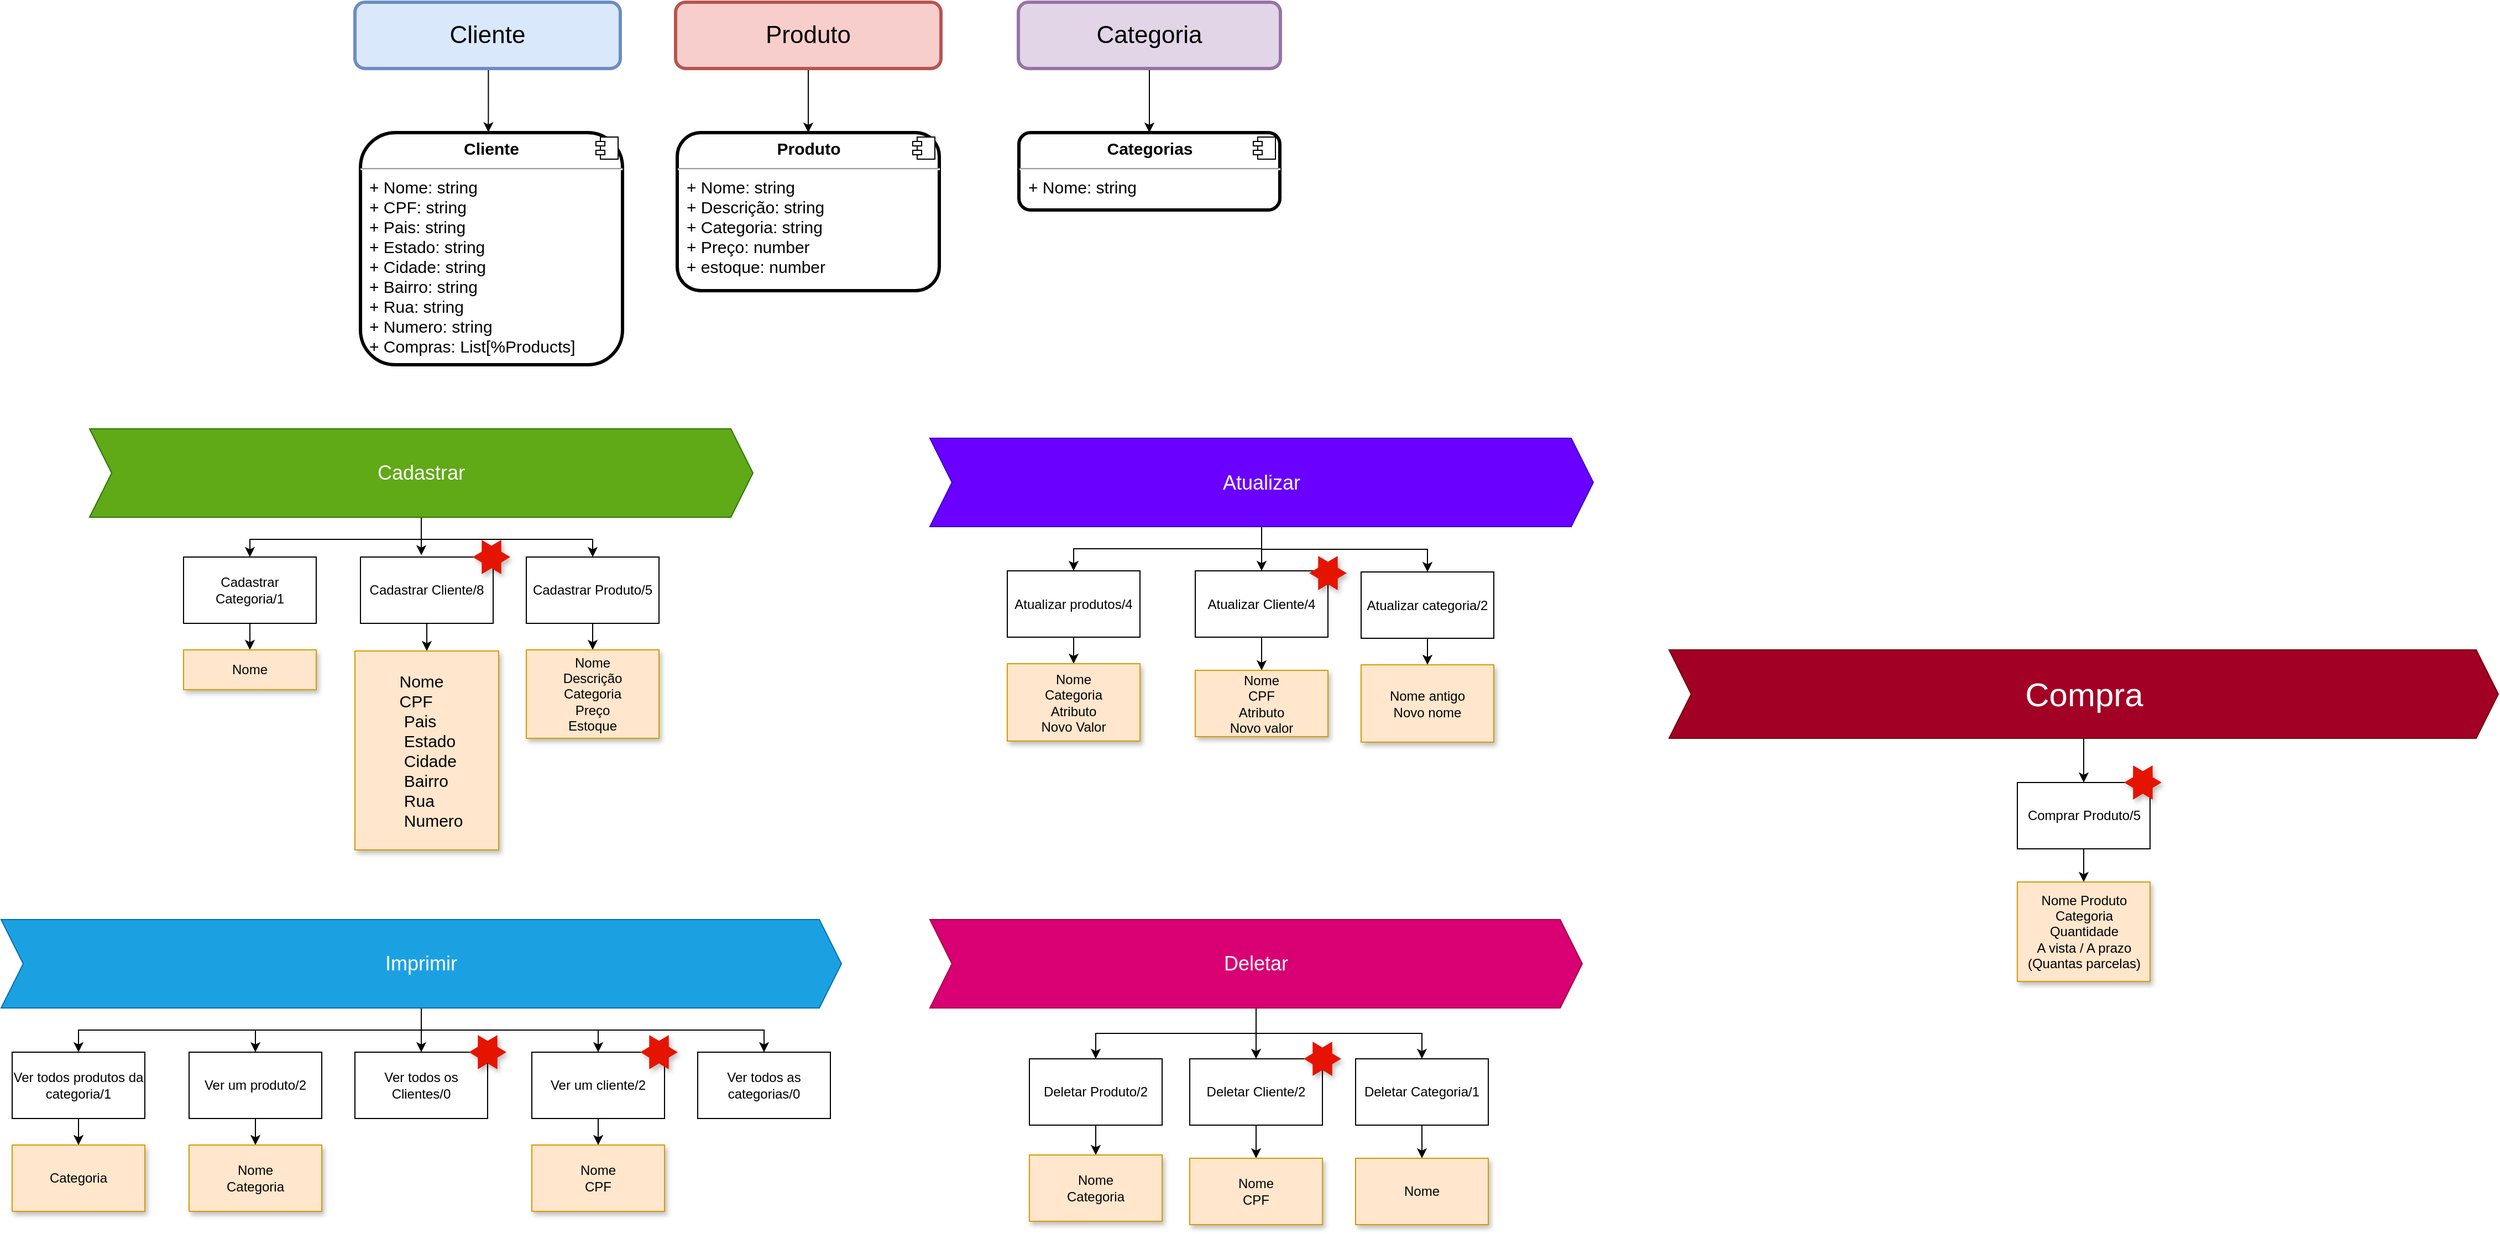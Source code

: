 <mxfile version="12.2.4" pages="1"><diagram id="4yEVbJRexRHmk_yXshak" name="Page-1"><mxGraphModel dx="1140" dy="807" grid="1" gridSize="10" guides="1" tooltips="1" connect="1" arrows="1" fold="1" page="1" pageScale="1" pageWidth="3300" pageHeight="4681" math="0" shadow="0"><root><mxCell id="0"/><mxCell id="1" parent="0"/><mxCell id="98" style="edgeStyle=orthogonalEdgeStyle;rounded=0;orthogonalLoop=1;jettySize=auto;html=1;entryX=0.488;entryY=-0.002;entryDx=0;entryDy=0;entryPerimeter=0;" parent="1" source="84" target="85" edge="1"><mxGeometry relative="1" as="geometry"><Array as="points"><mxPoint x="580" y="169"/></Array></mxGeometry></mxCell><mxCell id="84" value="Cliente" style="rounded=1;whiteSpace=wrap;html=1;strokeWidth=3;fillColor=#dae8fc;strokeColor=#6c8ebf;shadow=0;comic=0;glass=0;fontSize=22;" parent="1" vertex="1"><mxGeometry x="460" y="77" width="240" height="60" as="geometry"/></mxCell><mxCell id="85" value="&lt;p style=&quot;margin: 6px 0px 0px ; text-align: center ; font-size: 15px&quot;&gt;&lt;b style=&quot;font-size: 15px&quot;&gt;Cliente&lt;/b&gt;&lt;/p&gt;&lt;hr style=&quot;font-size: 15px&quot;&gt;&lt;p style=&quot;margin: 0px 0px 0px 8px ; font-size: 15px&quot;&gt;+ Nome: string&lt;/p&gt;&lt;p style=&quot;margin: 0px 0px 0px 8px ; font-size: 15px&quot;&gt;+ CPF: string&lt;/p&gt;&lt;p style=&quot;margin: 0px 0px 0px 8px ; font-size: 15px&quot;&gt;+ Pais: string&lt;/p&gt;&lt;p style=&quot;margin: 0px 0px 0px 8px ; font-size: 15px&quot;&gt;+ Estado: string&lt;/p&gt;&lt;p style=&quot;margin: 0px 0px 0px 8px ; font-size: 15px&quot;&gt;+ Cidade: string&lt;/p&gt;&lt;p style=&quot;margin: 0px 0px 0px 8px ; font-size: 15px&quot;&gt;+ Bairro: string&lt;/p&gt;&lt;p style=&quot;margin: 0px 0px 0px 8px ; font-size: 15px&quot;&gt;+ Rua: string&lt;/p&gt;&lt;p style=&quot;margin: 0px 0px 0px 8px ; font-size: 15px&quot;&gt;+ Numero: string&lt;br style=&quot;font-size: 15px&quot;&gt;+ Compras: List[%Products]&lt;/p&gt;" style="align=left;overflow=fill;html=1;rounded=1;shadow=0;glass=0;comic=0;strokeWidth=3;gradientColor=none;fontSize=15;" parent="1" vertex="1"><mxGeometry x="465" y="195" width="237" height="210" as="geometry"/></mxCell><mxCell id="86" value="" style="shape=component;jettyWidth=8;jettyHeight=4;" parent="85" vertex="1"><mxGeometry x="1" width="20" height="20" relative="1" as="geometry"><mxPoint x="-24" y="4" as="offset"/></mxGeometry></mxCell><mxCell id="159" style="edgeStyle=orthogonalEdgeStyle;rounded=0;orthogonalLoop=1;jettySize=auto;html=1;entryX=0.5;entryY=0;entryDx=0;entryDy=0;fontSize=18;" parent="1" source="89" target="90" edge="1"><mxGeometry relative="1" as="geometry"/></mxCell><mxCell id="89" value="Produto" style="rounded=1;whiteSpace=wrap;html=1;strokeWidth=3;fillColor=#f8cecc;strokeColor=#b85450;shadow=0;comic=0;glass=0;fontSize=22;" parent="1" vertex="1"><mxGeometry x="750" y="77" width="240" height="60" as="geometry"/></mxCell><mxCell id="90" value="&lt;p style=&quot;margin: 6px 0px 0px ; text-align: center ; font-size: 15px&quot;&gt;&lt;b style=&quot;font-size: 15px&quot;&gt;Produto&lt;/b&gt;&lt;/p&gt;&lt;hr style=&quot;font-size: 15px&quot;&gt;&lt;p style=&quot;margin: 0px 0px 0px 8px ; font-size: 15px&quot;&gt;+ Nome: string&lt;/p&gt;&lt;p style=&quot;margin: 0px 0px 0px 8px ; font-size: 15px&quot;&gt;+ Descrição: string&lt;br style=&quot;font-size: 15px&quot;&gt;+ Categoria: string&lt;/p&gt;&lt;p style=&quot;margin: 0px 0px 0px 8px ; font-size: 15px&quot;&gt;+ Preço: number&lt;br style=&quot;font-size: 15px&quot;&gt;&lt;/p&gt;&lt;p style=&quot;margin: 0px 0px 0px 8px ; font-size: 15px&quot;&gt;+ estoque: number&lt;/p&gt;" style="align=left;overflow=fill;html=1;rounded=1;shadow=0;glass=0;comic=0;strokeWidth=3;gradientColor=none;fontSize=15;" parent="1" vertex="1"><mxGeometry x="751.5" y="195" width="237" height="143" as="geometry"/></mxCell><mxCell id="91" value="" style="shape=component;jettyWidth=8;jettyHeight=4;" parent="90" vertex="1"><mxGeometry x="1" width="20" height="20" relative="1" as="geometry"><mxPoint x="-24" y="4" as="offset"/></mxGeometry></mxCell><mxCell id="160" style="edgeStyle=orthogonalEdgeStyle;rounded=0;orthogonalLoop=1;jettySize=auto;html=1;entryX=0.5;entryY=0;entryDx=0;entryDy=0;fontSize=18;" parent="1" source="95" target="96" edge="1"><mxGeometry relative="1" as="geometry"/></mxCell><mxCell id="95" value="Categoria" style="rounded=1;whiteSpace=wrap;html=1;strokeWidth=3;fillColor=#e1d5e7;strokeColor=#9673a6;shadow=0;comic=0;glass=0;fontSize=22;" parent="1" vertex="1"><mxGeometry x="1060" y="77" width="237" height="60" as="geometry"/></mxCell><mxCell id="96" value="&lt;p style=&quot;margin: 6px 0px 0px ; text-align: center ; font-size: 15px&quot;&gt;&lt;b style=&quot;font-size: 15px&quot;&gt;Categorias&lt;/b&gt;&lt;/p&gt;&lt;hr style=&quot;font-size: 15px&quot;&gt;&lt;p style=&quot;margin: 0px 0px 0px 8px ; font-size: 15px&quot;&gt;+ Nome: string&lt;/p&gt;&lt;p style=&quot;margin: 0px 0px 0px 8px ; font-size: 15px&quot;&gt;&lt;br style=&quot;font-size: 15px&quot;&gt;&lt;/p&gt;" style="align=left;overflow=fill;html=1;rounded=1;shadow=0;glass=0;comic=0;strokeWidth=3;gradientColor=none;fontSize=15;" parent="1" vertex="1"><mxGeometry x="1060.5" y="195" width="236" height="70" as="geometry"/></mxCell><mxCell id="97" value="" style="shape=component;jettyWidth=8;jettyHeight=4;" parent="96" vertex="1"><mxGeometry x="1" width="20" height="20" relative="1" as="geometry"><mxPoint x="-24" y="4" as="offset"/></mxGeometry></mxCell><mxCell id="123" style="edgeStyle=orthogonalEdgeStyle;rounded=0;orthogonalLoop=1;jettySize=auto;html=1;entryX=0.459;entryY=-0.027;entryDx=0;entryDy=0;entryPerimeter=0;fontSize=18;" parent="1" source="104" target="110" edge="1"><mxGeometry relative="1" as="geometry"/></mxCell><mxCell id="124" style="edgeStyle=orthogonalEdgeStyle;rounded=0;orthogonalLoop=1;jettySize=auto;html=1;entryX=0.5;entryY=0;entryDx=0;entryDy=0;fontSize=18;" parent="1" source="104" target="108" edge="1"><mxGeometry relative="1" as="geometry"/></mxCell><mxCell id="125" style="edgeStyle=orthogonalEdgeStyle;rounded=0;orthogonalLoop=1;jettySize=auto;html=1;entryX=0.5;entryY=0;entryDx=0;entryDy=0;fontSize=18;" parent="1" source="104" target="116" edge="1"><mxGeometry relative="1" as="geometry"/></mxCell><mxCell id="104" value="Cadastrar" style="shape=step;perimeter=stepPerimeter;whiteSpace=wrap;html=1;fixedSize=1;fontSize=18;fillColor=#60a917;strokeColor=#2D7600;fontColor=#ffffff;" parent="1" vertex="1"><mxGeometry x="220" y="463" width="600" height="80" as="geometry"/></mxCell><mxCell id="138" style="edgeStyle=orthogonalEdgeStyle;rounded=0;orthogonalLoop=1;jettySize=auto;html=1;fontSize=18;" parent="1" source="105" target="133" edge="1"><mxGeometry relative="1" as="geometry"/></mxCell><mxCell id="139" style="edgeStyle=orthogonalEdgeStyle;rounded=0;orthogonalLoop=1;jettySize=auto;html=1;entryX=0.5;entryY=0;entryDx=0;entryDy=0;fontSize=18;" parent="1" source="105" target="130" edge="1"><mxGeometry relative="1" as="geometry"/></mxCell><mxCell id="140" style="edgeStyle=orthogonalEdgeStyle;rounded=0;orthogonalLoop=1;jettySize=auto;html=1;entryX=0.5;entryY=0;entryDx=0;entryDy=0;fontSize=18;" parent="1" source="105" target="136" edge="1"><mxGeometry relative="1" as="geometry"/></mxCell><mxCell id="105" value="Atualizar" style="shape=step;perimeter=stepPerimeter;whiteSpace=wrap;html=1;fixedSize=1;fontSize=18;fillColor=#6a00ff;strokeColor=#3700CC;fontColor=#ffffff;" parent="1" vertex="1"><mxGeometry x="980" y="471.5" width="600" height="80" as="geometry"/></mxCell><mxCell id="153" style="edgeStyle=orthogonalEdgeStyle;rounded=0;orthogonalLoop=1;jettySize=auto;html=1;fontSize=18;" parent="1" source="106" target="151" edge="1"><mxGeometry relative="1" as="geometry"/></mxCell><mxCell id="154" style="edgeStyle=orthogonalEdgeStyle;rounded=0;orthogonalLoop=1;jettySize=auto;html=1;fontSize=18;" parent="1" source="106" target="148" edge="1"><mxGeometry relative="1" as="geometry"/></mxCell><mxCell id="155" style="edgeStyle=orthogonalEdgeStyle;rounded=0;orthogonalLoop=1;jettySize=auto;html=1;entryX=0.5;entryY=0;entryDx=0;entryDy=0;fontSize=18;" parent="1" source="106" target="152" edge="1"><mxGeometry relative="1" as="geometry"/></mxCell><mxCell id="156" style="edgeStyle=orthogonalEdgeStyle;rounded=0;orthogonalLoop=1;jettySize=auto;html=1;entryX=0.5;entryY=0;entryDx=0;entryDy=0;fontSize=18;" parent="1" source="106" target="142" edge="1"><mxGeometry relative="1" as="geometry"/></mxCell><mxCell id="157" style="edgeStyle=orthogonalEdgeStyle;rounded=0;orthogonalLoop=1;jettySize=auto;html=1;fontSize=18;" parent="1" source="106" target="145" edge="1"><mxGeometry relative="1" as="geometry"/></mxCell><mxCell id="106" value="Imprimir" style="shape=step;perimeter=stepPerimeter;whiteSpace=wrap;html=1;fixedSize=1;fontSize=18;fillColor=#1ba1e2;strokeColor=#006EAF;fontColor=#ffffff;" parent="1" vertex="1"><mxGeometry x="140" y="907" width="760" height="80" as="geometry"/></mxCell><mxCell id="173" style="edgeStyle=orthogonalEdgeStyle;rounded=0;orthogonalLoop=1;jettySize=auto;html=1;entryX=0.5;entryY=0;entryDx=0;entryDy=0;fontSize=18;" parent="1" source="107" target="168" edge="1"><mxGeometry relative="1" as="geometry"/></mxCell><mxCell id="174" style="edgeStyle=orthogonalEdgeStyle;rounded=0;orthogonalLoop=1;jettySize=auto;html=1;fontSize=18;" parent="1" source="107" target="171" edge="1"><mxGeometry relative="1" as="geometry"/></mxCell><mxCell id="175" style="edgeStyle=orthogonalEdgeStyle;rounded=0;orthogonalLoop=1;jettySize=auto;html=1;entryX=0.5;entryY=0;entryDx=0;entryDy=0;fontSize=18;" parent="1" source="107" target="165" edge="1"><mxGeometry relative="1" as="geometry"/></mxCell><mxCell id="107" value="Deletar" style="shape=step;perimeter=stepPerimeter;whiteSpace=wrap;html=1;fixedSize=1;fontSize=18;fillColor=#d80073;strokeColor=#A50040;fontColor=#ffffff;" parent="1" vertex="1"><mxGeometry x="980" y="907" width="590" height="80" as="geometry"/></mxCell><mxCell id="121" style="edgeStyle=orthogonalEdgeStyle;rounded=0;orthogonalLoop=1;jettySize=auto;html=1;entryX=0.5;entryY=0;entryDx=0;entryDy=0;fontSize=18;" parent="1" source="108" target="109" edge="1"><mxGeometry relative="1" as="geometry"/></mxCell><mxCell id="108" value="Cadastrar Produto/5" style="rounded=0;whiteSpace=wrap;html=1;" parent="1" vertex="1"><mxGeometry x="615" y="579" width="120" height="60" as="geometry"/></mxCell><mxCell id="109" value="Nome&lt;br&gt;Descrição&lt;br&gt;Categoria&lt;br&gt;Preço&lt;br&gt;Estoque" style="rounded=0;whiteSpace=wrap;html=1;fillColor=#ffe6cc;strokeColor=#d79b00;gradientColor=none;glass=0;shadow=1;" parent="1" vertex="1"><mxGeometry x="615" y="663" width="120" height="80" as="geometry"/></mxCell><mxCell id="120" style="edgeStyle=orthogonalEdgeStyle;rounded=0;orthogonalLoop=1;jettySize=auto;html=1;fontSize=18;" parent="1" source="110" target="112" edge="1"><mxGeometry relative="1" as="geometry"/></mxCell><mxCell id="110" value="Cadastrar Cliente/8" style="rounded=0;whiteSpace=wrap;html=1;" parent="1" vertex="1"><mxGeometry x="465" y="579" width="120" height="60" as="geometry"/></mxCell><mxCell id="112" value="&lt;p style=&quot;font-size: 15px ; text-align: left ; white-space: nowrap ; margin: 0px 0px 0px 8px&quot;&gt;Nome&lt;/p&gt;&lt;p style=&quot;font-size: 15px ; text-align: left ; white-space: nowrap ; margin: 0px 0px 0px 8px&quot;&gt;CPF&lt;/p&gt;&lt;p style=&quot;font-size: 15px ; text-align: left ; white-space: nowrap ; margin: 0px 0px 0px 8px&quot;&gt;&amp;nbsp;Pais&lt;/p&gt;&lt;p style=&quot;font-size: 15px ; text-align: left ; white-space: nowrap ; margin: 0px 0px 0px 8px&quot;&gt;&amp;nbsp;Estado&lt;/p&gt;&lt;p style=&quot;font-size: 15px ; text-align: left ; white-space: nowrap ; margin: 0px 0px 0px 8px&quot;&gt;&amp;nbsp;Cidade&lt;/p&gt;&lt;p style=&quot;font-size: 15px ; text-align: left ; white-space: nowrap ; margin: 0px 0px 0px 8px&quot;&gt;&amp;nbsp;Bairro&lt;/p&gt;&lt;p style=&quot;font-size: 15px ; text-align: left ; white-space: nowrap ; margin: 0px 0px 0px 8px&quot;&gt;&amp;nbsp;Rua&lt;/p&gt;&lt;p style=&quot;font-size: 15px ; text-align: left ; white-space: nowrap ; margin: 0px 0px 0px 8px&quot;&gt;&amp;nbsp;Numero&lt;/p&gt;" style="rounded=0;whiteSpace=wrap;html=1;fillColor=#ffe6cc;strokeColor=#d79b00;gradientColor=none;glass=0;shadow=1;" parent="1" vertex="1"><mxGeometry x="460" y="664" width="130" height="180" as="geometry"/></mxCell><mxCell id="119" style="edgeStyle=orthogonalEdgeStyle;rounded=0;orthogonalLoop=1;jettySize=auto;html=1;fontSize=18;" parent="1" source="116" target="117" edge="1"><mxGeometry relative="1" as="geometry"/></mxCell><mxCell id="116" value="Cadastrar Categoria/1" style="rounded=0;whiteSpace=wrap;html=1;" parent="1" vertex="1"><mxGeometry x="305" y="579" width="120" height="60" as="geometry"/></mxCell><mxCell id="117" value="Nome&lt;br&gt;" style="rounded=0;whiteSpace=wrap;html=1;fillColor=#ffe6cc;strokeColor=#d79b00;gradientColor=none;glass=0;shadow=1;" parent="1" vertex="1"><mxGeometry x="305" y="663" width="120" height="36" as="geometry"/></mxCell><mxCell id="129" style="edgeStyle=orthogonalEdgeStyle;rounded=0;orthogonalLoop=1;jettySize=auto;html=1;entryX=0.5;entryY=0;entryDx=0;entryDy=0;" parent="1" source="130" target="131" edge="1"><mxGeometry relative="1" as="geometry"/></mxCell><mxCell id="130" value="Atualizar produtos/4" style="rounded=0;whiteSpace=wrap;html=1;" parent="1" vertex="1"><mxGeometry x="1050" y="591.5" width="120" height="60" as="geometry"/></mxCell><mxCell id="131" value="Nome&lt;br&gt;Categoria&lt;br&gt;Atributo&lt;br&gt;Novo Valor" style="rounded=0;whiteSpace=wrap;html=1;fillColor=#ffe6cc;strokeColor=#d79b00;gradientColor=none;glass=0;shadow=1;" parent="1" vertex="1"><mxGeometry x="1050" y="675.5" width="120" height="70" as="geometry"/></mxCell><mxCell id="132" style="edgeStyle=orthogonalEdgeStyle;rounded=0;orthogonalLoop=1;jettySize=auto;html=1;entryX=0.5;entryY=0;entryDx=0;entryDy=0;" parent="1" source="133" target="134" edge="1"><mxGeometry relative="1" as="geometry"/></mxCell><mxCell id="133" value="Atualizar Cliente/4" style="rounded=0;whiteSpace=wrap;html=1;" parent="1" vertex="1"><mxGeometry x="1220" y="591.5" width="120" height="60" as="geometry"/></mxCell><mxCell id="134" value="Nome&lt;br&gt;CPF&lt;br&gt;Atributo&lt;br&gt;Novo valor" style="rounded=0;whiteSpace=wrap;html=1;fillColor=#ffe6cc;strokeColor=#d79b00;gradientColor=none;glass=0;shadow=1;" parent="1" vertex="1"><mxGeometry x="1220" y="681.5" width="120" height="60" as="geometry"/></mxCell><mxCell id="135" style="edgeStyle=orthogonalEdgeStyle;rounded=0;orthogonalLoop=1;jettySize=auto;html=1;entryX=0.5;entryY=0;entryDx=0;entryDy=0;" parent="1" source="136" target="137" edge="1"><mxGeometry relative="1" as="geometry"/></mxCell><mxCell id="136" value="Atualizar categoria/2" style="rounded=0;whiteSpace=wrap;html=1;" parent="1" vertex="1"><mxGeometry x="1370" y="592.5" width="120" height="60" as="geometry"/></mxCell><mxCell id="137" value="Nome antigo&lt;br&gt;Novo nome" style="rounded=0;whiteSpace=wrap;html=1;fillColor=#ffe6cc;strokeColor=#d79b00;gradientColor=none;glass=0;shadow=1;" parent="1" vertex="1"><mxGeometry x="1370" y="676.5" width="120" height="70" as="geometry"/></mxCell><mxCell id="141" value="" style="edgeStyle=orthogonalEdgeStyle;rounded=0;orthogonalLoop=1;jettySize=auto;html=1;fontSize=15;" parent="1" source="142" target="143" edge="1"><mxGeometry relative="1" as="geometry"/></mxCell><mxCell id="142" value="Ver um produto/2" style="rounded=0;whiteSpace=wrap;html=1;" parent="1" vertex="1"><mxGeometry x="310" y="1027" width="120" height="60" as="geometry"/></mxCell><mxCell id="143" value="Nome&lt;br&gt;Categoria" style="rounded=0;whiteSpace=wrap;html=1;fillColor=#ffe6cc;strokeColor=#d79b00;gradientColor=none;glass=0;shadow=1;" parent="1" vertex="1"><mxGeometry x="310" y="1111" width="120" height="60" as="geometry"/></mxCell><mxCell id="144" style="edgeStyle=orthogonalEdgeStyle;rounded=0;orthogonalLoop=1;jettySize=auto;html=1;entryX=0.5;entryY=0;entryDx=0;entryDy=0;fontSize=15;" parent="1" source="145" target="146" edge="1"><mxGeometry relative="1" as="geometry"/></mxCell><mxCell id="145" value="Ver todos produtos da categoria/1" style="rounded=0;whiteSpace=wrap;html=1;" parent="1" vertex="1"><mxGeometry x="150" y="1027" width="120" height="60" as="geometry"/></mxCell><mxCell id="146" value="Categoria" style="rounded=0;whiteSpace=wrap;html=1;fillColor=#ffe6cc;strokeColor=#d79b00;gradientColor=none;glass=0;shadow=1;" parent="1" vertex="1"><mxGeometry x="150" y="1111" width="120" height="60" as="geometry"/></mxCell><mxCell id="147" value="" style="edgeStyle=orthogonalEdgeStyle;rounded=0;orthogonalLoop=1;jettySize=auto;html=1;fontSize=15;" parent="1" source="148" target="149" edge="1"><mxGeometry relative="1" as="geometry"/></mxCell><mxCell id="148" value="Ver um cliente/2" style="rounded=0;whiteSpace=wrap;html=1;" parent="1" vertex="1"><mxGeometry x="620" y="1027" width="120" height="60" as="geometry"/></mxCell><mxCell id="149" value="Nome&lt;br&gt;CPF" style="rounded=0;whiteSpace=wrap;html=1;fillColor=#ffe6cc;strokeColor=#d79b00;gradientColor=none;glass=0;shadow=1;" parent="1" vertex="1"><mxGeometry x="620" y="1111" width="120" height="60" as="geometry"/></mxCell><mxCell id="151" value="Ver todos os Clientes/0" style="rounded=0;whiteSpace=wrap;html=1;" parent="1" vertex="1"><mxGeometry x="460" y="1027" width="120" height="60" as="geometry"/></mxCell><mxCell id="152" value="Ver todos as categorias/0" style="rounded=0;whiteSpace=wrap;html=1;" parent="1" vertex="1"><mxGeometry x="770" y="1027" width="120" height="60" as="geometry"/></mxCell><mxCell id="164" style="edgeStyle=orthogonalEdgeStyle;rounded=0;orthogonalLoop=1;jettySize=auto;html=1;exitX=0.5;exitY=1;exitDx=0;exitDy=0;fontSize=15;" parent="1" source="165" target="166" edge="1"><mxGeometry relative="1" as="geometry"/></mxCell><mxCell id="165" value="Deletar Produto/2" style="rounded=0;whiteSpace=wrap;html=1;" parent="1" vertex="1"><mxGeometry x="1070" y="1033" width="120" height="60" as="geometry"/></mxCell><mxCell id="166" value="Nome&lt;br&gt;Categoria" style="rounded=0;whiteSpace=wrap;html=1;fillColor=#ffe6cc;strokeColor=#d79b00;gradientColor=none;glass=0;shadow=1;" parent="1" vertex="1"><mxGeometry x="1070" y="1120" width="120" height="60" as="geometry"/></mxCell><mxCell id="167" style="edgeStyle=orthogonalEdgeStyle;rounded=0;orthogonalLoop=1;jettySize=auto;html=1;entryX=0.5;entryY=0;entryDx=0;entryDy=0;" parent="1" source="168" target="169" edge="1"><mxGeometry relative="1" as="geometry"/></mxCell><mxCell id="168" value="Deletar Cliente/2" style="rounded=0;whiteSpace=wrap;html=1;" parent="1" vertex="1"><mxGeometry x="1215" y="1033" width="120" height="60" as="geometry"/></mxCell><mxCell id="169" value="Nome&lt;br&gt;CPF" style="rounded=0;whiteSpace=wrap;html=1;fillColor=#ffe6cc;strokeColor=#d79b00;gradientColor=none;glass=0;shadow=1;" parent="1" vertex="1"><mxGeometry x="1215" y="1123" width="120" height="60" as="geometry"/></mxCell><mxCell id="170" style="edgeStyle=orthogonalEdgeStyle;rounded=0;orthogonalLoop=1;jettySize=auto;html=1;entryX=0.5;entryY=0;entryDx=0;entryDy=0;" parent="1" source="171" target="172" edge="1"><mxGeometry relative="1" as="geometry"/></mxCell><mxCell id="171" value="Deletar Categoria/1" style="rounded=0;whiteSpace=wrap;html=1;" parent="1" vertex="1"><mxGeometry x="1365" y="1033" width="120" height="60" as="geometry"/></mxCell><mxCell id="172" value="Nome" style="rounded=0;whiteSpace=wrap;html=1;fillColor=#ffe6cc;strokeColor=#d79b00;gradientColor=none;glass=0;shadow=1;" parent="1" vertex="1"><mxGeometry x="1365" y="1123" width="120" height="60" as="geometry"/></mxCell><mxCell id="183" style="edgeStyle=orthogonalEdgeStyle;rounded=0;orthogonalLoop=1;jettySize=auto;html=1;entryX=0.5;entryY=0;entryDx=0;entryDy=0;fontSize=30;" parent="1" source="176" target="178" edge="1"><mxGeometry relative="1" as="geometry"/></mxCell><mxCell id="176" value="Compra" style="shape=step;perimeter=stepPerimeter;whiteSpace=wrap;html=1;fixedSize=1;fontSize=30;fillColor=#a20025;strokeColor=#6F0000;fontColor=#ffffff;" parent="1" vertex="1"><mxGeometry x="1648.5" y="663" width="750" height="80" as="geometry"/></mxCell><mxCell id="177" style="edgeStyle=orthogonalEdgeStyle;rounded=0;orthogonalLoop=1;jettySize=auto;html=1;entryX=0.5;entryY=0;entryDx=0;entryDy=0;" parent="1" source="178" target="179" edge="1"><mxGeometry relative="1" as="geometry"/></mxCell><mxCell id="178" value="Comprar Produto/5" style="rounded=0;whiteSpace=wrap;html=1;" parent="1" vertex="1"><mxGeometry x="1963.5" y="783" width="120" height="60" as="geometry"/></mxCell><mxCell id="179" value="Nome Produto&lt;br&gt;Categoria&lt;br&gt;Quantidade&lt;br&gt;A vista / A prazo&lt;br&gt;(Quantas parcelas)" style="rounded=0;whiteSpace=wrap;html=1;fillColor=#ffe6cc;strokeColor=#d79b00;gradientColor=none;glass=0;shadow=1;" parent="1" vertex="1"><mxGeometry x="1963.5" y="873" width="120" height="90" as="geometry"/></mxCell><mxCell id="184" value="" style="verticalLabelPosition=bottom;verticalAlign=top;html=1;shape=mxgraph.basic.6_point_star;fillColor=#e51400;strokeColor=none;fontColor=#ffffff;gradientColor=none;shadow=1;" parent="1" vertex="1"><mxGeometry x="566.5" y="563.5" width="34" height="31" as="geometry"/></mxCell><mxCell id="185" value="" style="verticalLabelPosition=bottom;verticalAlign=top;html=1;shape=mxgraph.basic.6_point_star;fillColor=#e51400;strokeColor=none;fontColor=#ffffff;gradientColor=none;shadow=1;" parent="1" vertex="1"><mxGeometry x="1323" y="578" width="34" height="31" as="geometry"/></mxCell><mxCell id="186" value="" style="verticalLabelPosition=bottom;verticalAlign=top;html=1;shape=mxgraph.basic.6_point_star;fillColor=#e51400;strokeColor=none;fontColor=#ffffff;gradientColor=none;shadow=1;" parent="1" vertex="1"><mxGeometry x="2060" y="767.5" width="34" height="31" as="geometry"/></mxCell><mxCell id="187" value="" style="verticalLabelPosition=bottom;verticalAlign=top;html=1;shape=mxgraph.basic.6_point_star;fillColor=#e51400;strokeColor=none;fontColor=#ffffff;gradientColor=none;shadow=1;" parent="1" vertex="1"><mxGeometry x="1318" y="1017.5" width="34" height="31" as="geometry"/></mxCell><mxCell id="188" value="" style="verticalLabelPosition=bottom;verticalAlign=top;html=1;shape=mxgraph.basic.6_point_star;fillColor=#e51400;strokeColor=none;fontColor=#ffffff;gradientColor=none;shadow=1;" parent="1" vertex="1"><mxGeometry x="718" y="1011.5" width="34" height="31" as="geometry"/></mxCell><mxCell id="189" value="" style="verticalLabelPosition=bottom;verticalAlign=top;html=1;shape=mxgraph.basic.6_point_star;fillColor=#e51400;strokeColor=none;fontColor=#ffffff;gradientColor=none;shadow=1;" parent="1" vertex="1"><mxGeometry x="563" y="1011.5" width="34" height="31" as="geometry"/></mxCell></root></mxGraphModel></diagram></mxfile>